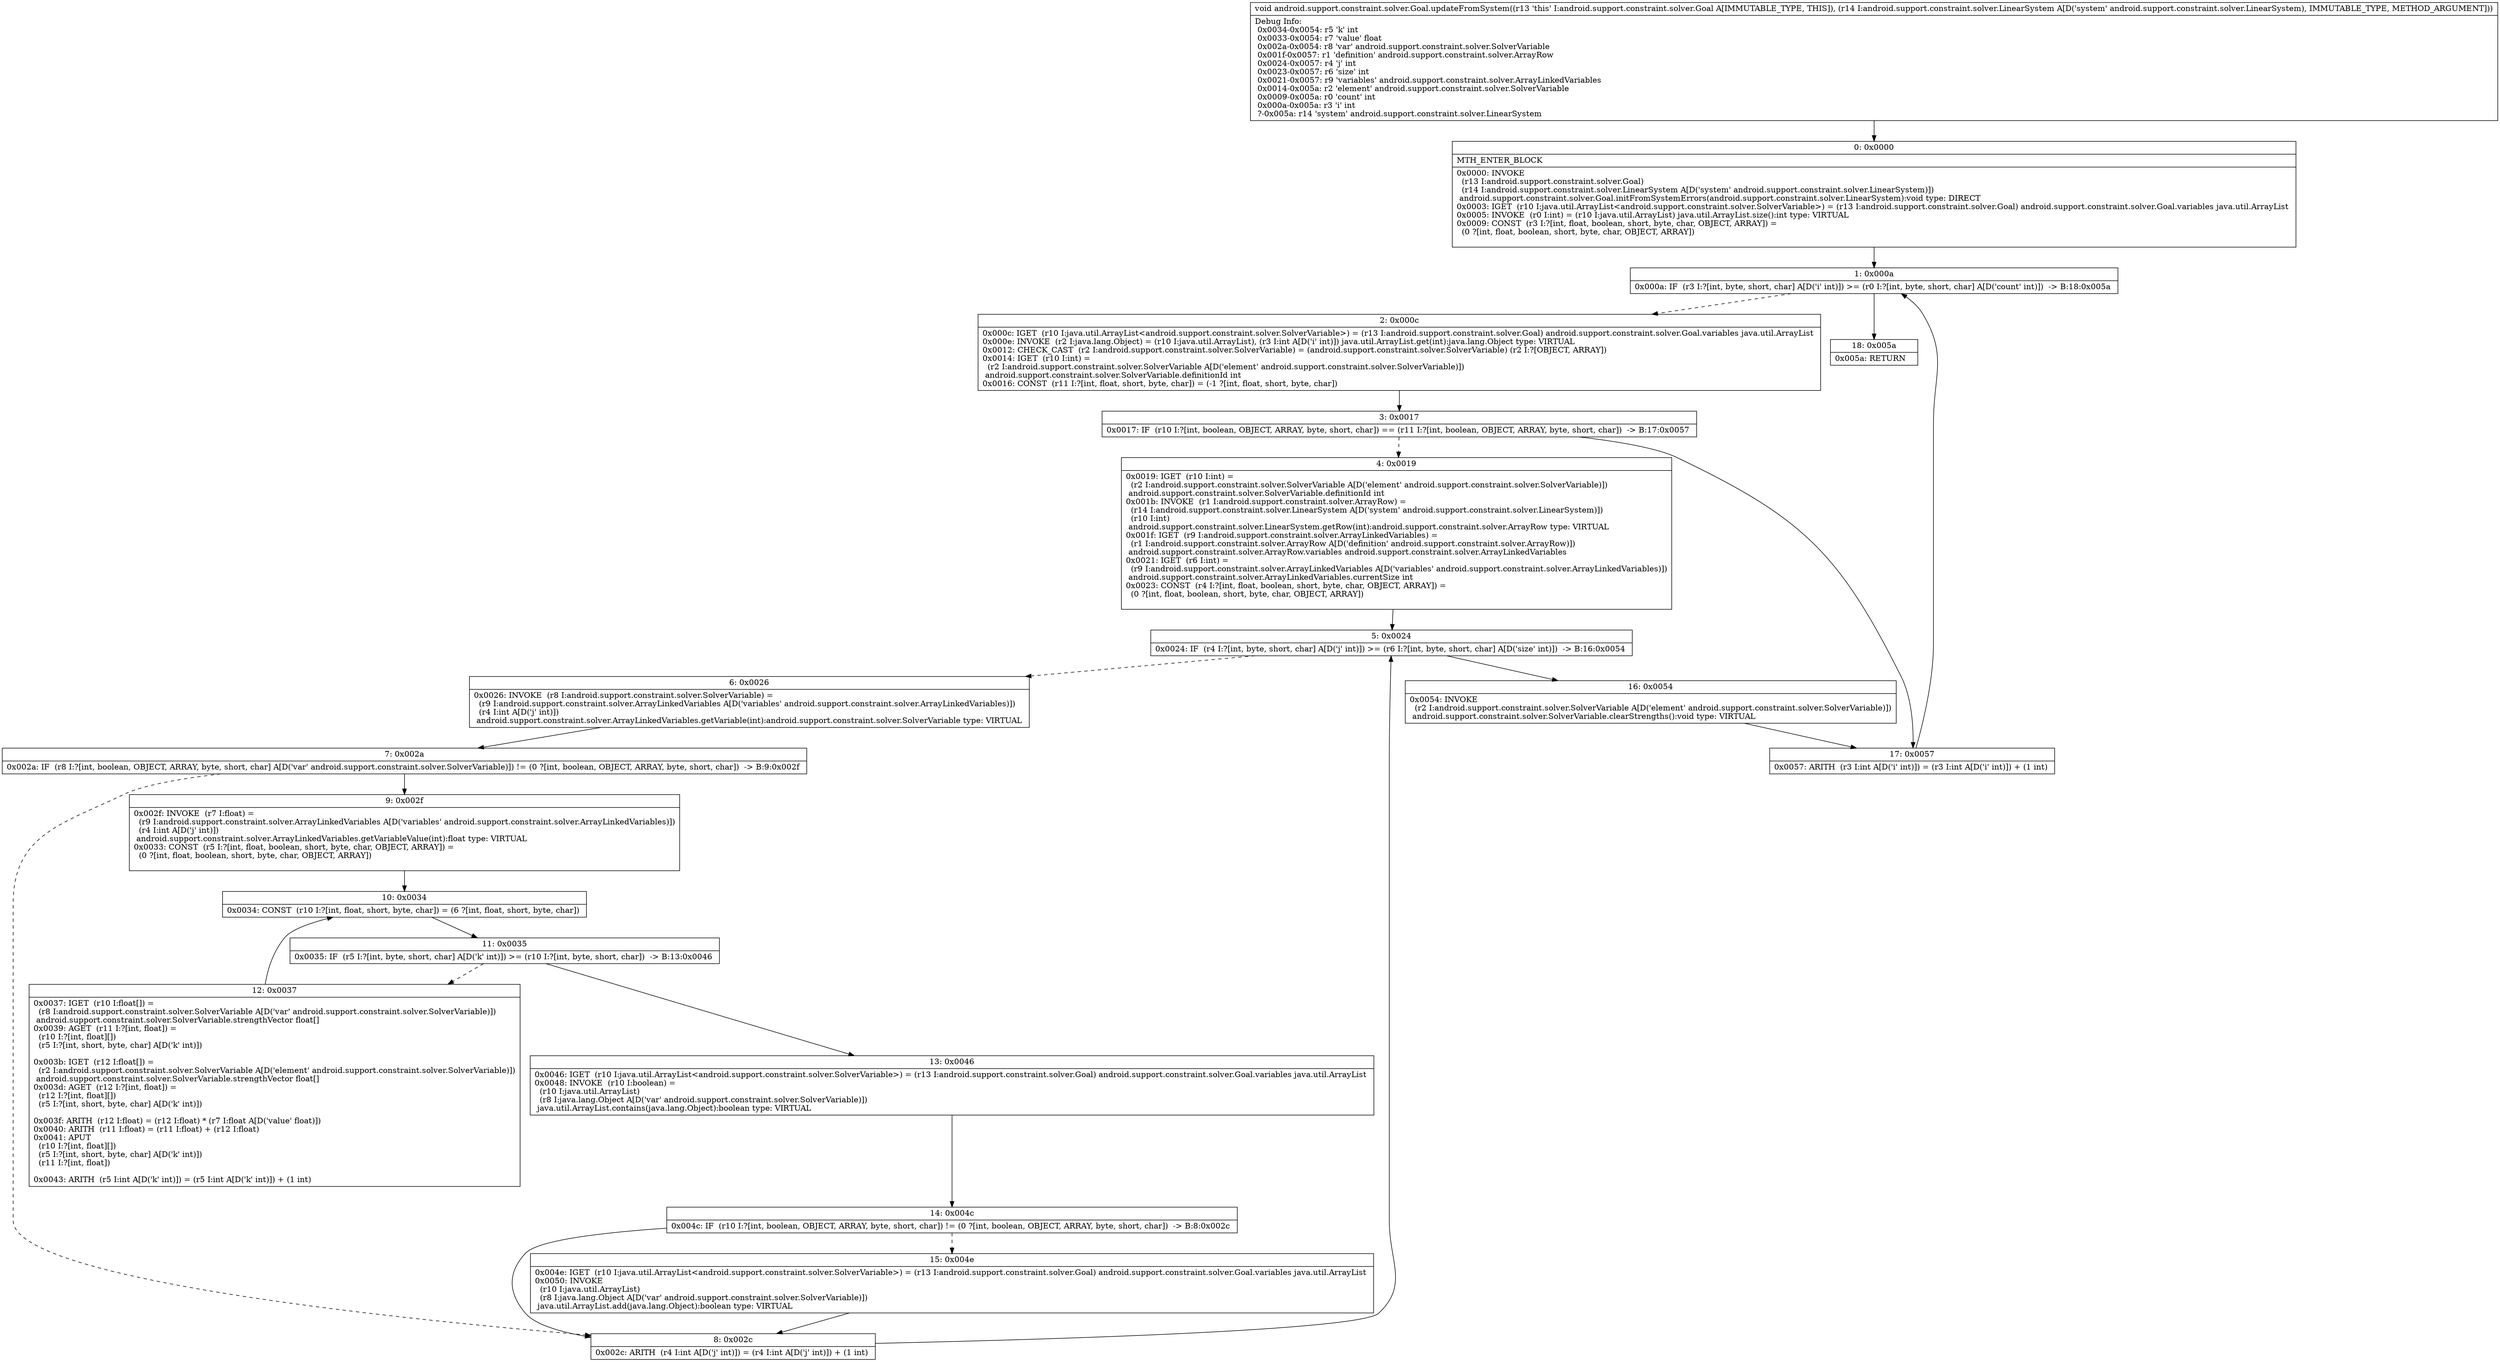 digraph "CFG forandroid.support.constraint.solver.Goal.updateFromSystem(Landroid\/support\/constraint\/solver\/LinearSystem;)V" {
Node_0 [shape=record,label="{0\:\ 0x0000|MTH_ENTER_BLOCK\l|0x0000: INVOKE  \l  (r13 I:android.support.constraint.solver.Goal)\l  (r14 I:android.support.constraint.solver.LinearSystem A[D('system' android.support.constraint.solver.LinearSystem)])\l android.support.constraint.solver.Goal.initFromSystemErrors(android.support.constraint.solver.LinearSystem):void type: DIRECT \l0x0003: IGET  (r10 I:java.util.ArrayList\<android.support.constraint.solver.SolverVariable\>) = (r13 I:android.support.constraint.solver.Goal) android.support.constraint.solver.Goal.variables java.util.ArrayList \l0x0005: INVOKE  (r0 I:int) = (r10 I:java.util.ArrayList) java.util.ArrayList.size():int type: VIRTUAL \l0x0009: CONST  (r3 I:?[int, float, boolean, short, byte, char, OBJECT, ARRAY]) = \l  (0 ?[int, float, boolean, short, byte, char, OBJECT, ARRAY])\l \l}"];
Node_1 [shape=record,label="{1\:\ 0x000a|0x000a: IF  (r3 I:?[int, byte, short, char] A[D('i' int)]) \>= (r0 I:?[int, byte, short, char] A[D('count' int)])  \-\> B:18:0x005a \l}"];
Node_2 [shape=record,label="{2\:\ 0x000c|0x000c: IGET  (r10 I:java.util.ArrayList\<android.support.constraint.solver.SolverVariable\>) = (r13 I:android.support.constraint.solver.Goal) android.support.constraint.solver.Goal.variables java.util.ArrayList \l0x000e: INVOKE  (r2 I:java.lang.Object) = (r10 I:java.util.ArrayList), (r3 I:int A[D('i' int)]) java.util.ArrayList.get(int):java.lang.Object type: VIRTUAL \l0x0012: CHECK_CAST  (r2 I:android.support.constraint.solver.SolverVariable) = (android.support.constraint.solver.SolverVariable) (r2 I:?[OBJECT, ARRAY]) \l0x0014: IGET  (r10 I:int) = \l  (r2 I:android.support.constraint.solver.SolverVariable A[D('element' android.support.constraint.solver.SolverVariable)])\l android.support.constraint.solver.SolverVariable.definitionId int \l0x0016: CONST  (r11 I:?[int, float, short, byte, char]) = (\-1 ?[int, float, short, byte, char]) \l}"];
Node_3 [shape=record,label="{3\:\ 0x0017|0x0017: IF  (r10 I:?[int, boolean, OBJECT, ARRAY, byte, short, char]) == (r11 I:?[int, boolean, OBJECT, ARRAY, byte, short, char])  \-\> B:17:0x0057 \l}"];
Node_4 [shape=record,label="{4\:\ 0x0019|0x0019: IGET  (r10 I:int) = \l  (r2 I:android.support.constraint.solver.SolverVariable A[D('element' android.support.constraint.solver.SolverVariable)])\l android.support.constraint.solver.SolverVariable.definitionId int \l0x001b: INVOKE  (r1 I:android.support.constraint.solver.ArrayRow) = \l  (r14 I:android.support.constraint.solver.LinearSystem A[D('system' android.support.constraint.solver.LinearSystem)])\l  (r10 I:int)\l android.support.constraint.solver.LinearSystem.getRow(int):android.support.constraint.solver.ArrayRow type: VIRTUAL \l0x001f: IGET  (r9 I:android.support.constraint.solver.ArrayLinkedVariables) = \l  (r1 I:android.support.constraint.solver.ArrayRow A[D('definition' android.support.constraint.solver.ArrayRow)])\l android.support.constraint.solver.ArrayRow.variables android.support.constraint.solver.ArrayLinkedVariables \l0x0021: IGET  (r6 I:int) = \l  (r9 I:android.support.constraint.solver.ArrayLinkedVariables A[D('variables' android.support.constraint.solver.ArrayLinkedVariables)])\l android.support.constraint.solver.ArrayLinkedVariables.currentSize int \l0x0023: CONST  (r4 I:?[int, float, boolean, short, byte, char, OBJECT, ARRAY]) = \l  (0 ?[int, float, boolean, short, byte, char, OBJECT, ARRAY])\l \l}"];
Node_5 [shape=record,label="{5\:\ 0x0024|0x0024: IF  (r4 I:?[int, byte, short, char] A[D('j' int)]) \>= (r6 I:?[int, byte, short, char] A[D('size' int)])  \-\> B:16:0x0054 \l}"];
Node_6 [shape=record,label="{6\:\ 0x0026|0x0026: INVOKE  (r8 I:android.support.constraint.solver.SolverVariable) = \l  (r9 I:android.support.constraint.solver.ArrayLinkedVariables A[D('variables' android.support.constraint.solver.ArrayLinkedVariables)])\l  (r4 I:int A[D('j' int)])\l android.support.constraint.solver.ArrayLinkedVariables.getVariable(int):android.support.constraint.solver.SolverVariable type: VIRTUAL \l}"];
Node_7 [shape=record,label="{7\:\ 0x002a|0x002a: IF  (r8 I:?[int, boolean, OBJECT, ARRAY, byte, short, char] A[D('var' android.support.constraint.solver.SolverVariable)]) != (0 ?[int, boolean, OBJECT, ARRAY, byte, short, char])  \-\> B:9:0x002f \l}"];
Node_8 [shape=record,label="{8\:\ 0x002c|0x002c: ARITH  (r4 I:int A[D('j' int)]) = (r4 I:int A[D('j' int)]) + (1 int) \l}"];
Node_9 [shape=record,label="{9\:\ 0x002f|0x002f: INVOKE  (r7 I:float) = \l  (r9 I:android.support.constraint.solver.ArrayLinkedVariables A[D('variables' android.support.constraint.solver.ArrayLinkedVariables)])\l  (r4 I:int A[D('j' int)])\l android.support.constraint.solver.ArrayLinkedVariables.getVariableValue(int):float type: VIRTUAL \l0x0033: CONST  (r5 I:?[int, float, boolean, short, byte, char, OBJECT, ARRAY]) = \l  (0 ?[int, float, boolean, short, byte, char, OBJECT, ARRAY])\l \l}"];
Node_10 [shape=record,label="{10\:\ 0x0034|0x0034: CONST  (r10 I:?[int, float, short, byte, char]) = (6 ?[int, float, short, byte, char]) \l}"];
Node_11 [shape=record,label="{11\:\ 0x0035|0x0035: IF  (r5 I:?[int, byte, short, char] A[D('k' int)]) \>= (r10 I:?[int, byte, short, char])  \-\> B:13:0x0046 \l}"];
Node_12 [shape=record,label="{12\:\ 0x0037|0x0037: IGET  (r10 I:float[]) = \l  (r8 I:android.support.constraint.solver.SolverVariable A[D('var' android.support.constraint.solver.SolverVariable)])\l android.support.constraint.solver.SolverVariable.strengthVector float[] \l0x0039: AGET  (r11 I:?[int, float]) = \l  (r10 I:?[int, float][])\l  (r5 I:?[int, short, byte, char] A[D('k' int)])\l \l0x003b: IGET  (r12 I:float[]) = \l  (r2 I:android.support.constraint.solver.SolverVariable A[D('element' android.support.constraint.solver.SolverVariable)])\l android.support.constraint.solver.SolverVariable.strengthVector float[] \l0x003d: AGET  (r12 I:?[int, float]) = \l  (r12 I:?[int, float][])\l  (r5 I:?[int, short, byte, char] A[D('k' int)])\l \l0x003f: ARITH  (r12 I:float) = (r12 I:float) * (r7 I:float A[D('value' float)]) \l0x0040: ARITH  (r11 I:float) = (r11 I:float) + (r12 I:float) \l0x0041: APUT  \l  (r10 I:?[int, float][])\l  (r5 I:?[int, short, byte, char] A[D('k' int)])\l  (r11 I:?[int, float])\l \l0x0043: ARITH  (r5 I:int A[D('k' int)]) = (r5 I:int A[D('k' int)]) + (1 int) \l}"];
Node_13 [shape=record,label="{13\:\ 0x0046|0x0046: IGET  (r10 I:java.util.ArrayList\<android.support.constraint.solver.SolverVariable\>) = (r13 I:android.support.constraint.solver.Goal) android.support.constraint.solver.Goal.variables java.util.ArrayList \l0x0048: INVOKE  (r10 I:boolean) = \l  (r10 I:java.util.ArrayList)\l  (r8 I:java.lang.Object A[D('var' android.support.constraint.solver.SolverVariable)])\l java.util.ArrayList.contains(java.lang.Object):boolean type: VIRTUAL \l}"];
Node_14 [shape=record,label="{14\:\ 0x004c|0x004c: IF  (r10 I:?[int, boolean, OBJECT, ARRAY, byte, short, char]) != (0 ?[int, boolean, OBJECT, ARRAY, byte, short, char])  \-\> B:8:0x002c \l}"];
Node_15 [shape=record,label="{15\:\ 0x004e|0x004e: IGET  (r10 I:java.util.ArrayList\<android.support.constraint.solver.SolverVariable\>) = (r13 I:android.support.constraint.solver.Goal) android.support.constraint.solver.Goal.variables java.util.ArrayList \l0x0050: INVOKE  \l  (r10 I:java.util.ArrayList)\l  (r8 I:java.lang.Object A[D('var' android.support.constraint.solver.SolverVariable)])\l java.util.ArrayList.add(java.lang.Object):boolean type: VIRTUAL \l}"];
Node_16 [shape=record,label="{16\:\ 0x0054|0x0054: INVOKE  \l  (r2 I:android.support.constraint.solver.SolverVariable A[D('element' android.support.constraint.solver.SolverVariable)])\l android.support.constraint.solver.SolverVariable.clearStrengths():void type: VIRTUAL \l}"];
Node_17 [shape=record,label="{17\:\ 0x0057|0x0057: ARITH  (r3 I:int A[D('i' int)]) = (r3 I:int A[D('i' int)]) + (1 int) \l}"];
Node_18 [shape=record,label="{18\:\ 0x005a|0x005a: RETURN   \l}"];
MethodNode[shape=record,label="{void android.support.constraint.solver.Goal.updateFromSystem((r13 'this' I:android.support.constraint.solver.Goal A[IMMUTABLE_TYPE, THIS]), (r14 I:android.support.constraint.solver.LinearSystem A[D('system' android.support.constraint.solver.LinearSystem), IMMUTABLE_TYPE, METHOD_ARGUMENT]))  | Debug Info:\l  0x0034\-0x0054: r5 'k' int\l  0x0033\-0x0054: r7 'value' float\l  0x002a\-0x0054: r8 'var' android.support.constraint.solver.SolverVariable\l  0x001f\-0x0057: r1 'definition' android.support.constraint.solver.ArrayRow\l  0x0024\-0x0057: r4 'j' int\l  0x0023\-0x0057: r6 'size' int\l  0x0021\-0x0057: r9 'variables' android.support.constraint.solver.ArrayLinkedVariables\l  0x0014\-0x005a: r2 'element' android.support.constraint.solver.SolverVariable\l  0x0009\-0x005a: r0 'count' int\l  0x000a\-0x005a: r3 'i' int\l  ?\-0x005a: r14 'system' android.support.constraint.solver.LinearSystem\l}"];
MethodNode -> Node_0;
Node_0 -> Node_1;
Node_1 -> Node_2[style=dashed];
Node_1 -> Node_18;
Node_2 -> Node_3;
Node_3 -> Node_4[style=dashed];
Node_3 -> Node_17;
Node_4 -> Node_5;
Node_5 -> Node_6[style=dashed];
Node_5 -> Node_16;
Node_6 -> Node_7;
Node_7 -> Node_8[style=dashed];
Node_7 -> Node_9;
Node_8 -> Node_5;
Node_9 -> Node_10;
Node_10 -> Node_11;
Node_11 -> Node_12[style=dashed];
Node_11 -> Node_13;
Node_12 -> Node_10;
Node_13 -> Node_14;
Node_14 -> Node_8;
Node_14 -> Node_15[style=dashed];
Node_15 -> Node_8;
Node_16 -> Node_17;
Node_17 -> Node_1;
}

